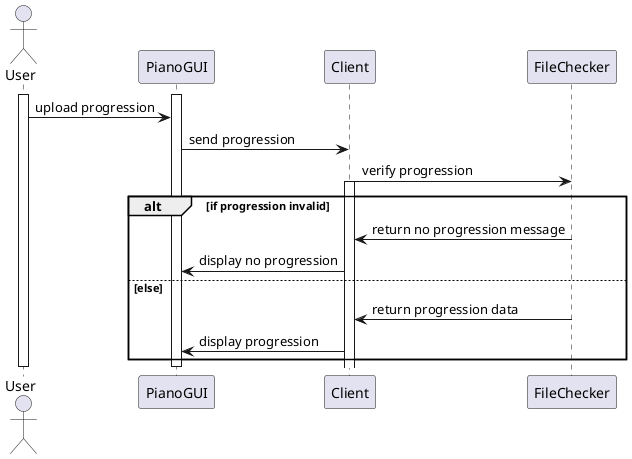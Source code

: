 @startuml
actor User
participant PianoGUI
participant Client
participant FileChecker
activate User
activate PianoGUI
User -> PianoGUI: upload progression
PianoGUI -> Client: send progression
Client -> FileChecker: verify progression
activate Client
alt if progression invalid
FileChecker -> Client: return no progression message
Client -> PianoGUI: display no progression
else else
FileChecker -> Client: return progression data
Client -> PianoGUI: display progression
end
deactivate PianoGUI
deactivate User
@enduml
